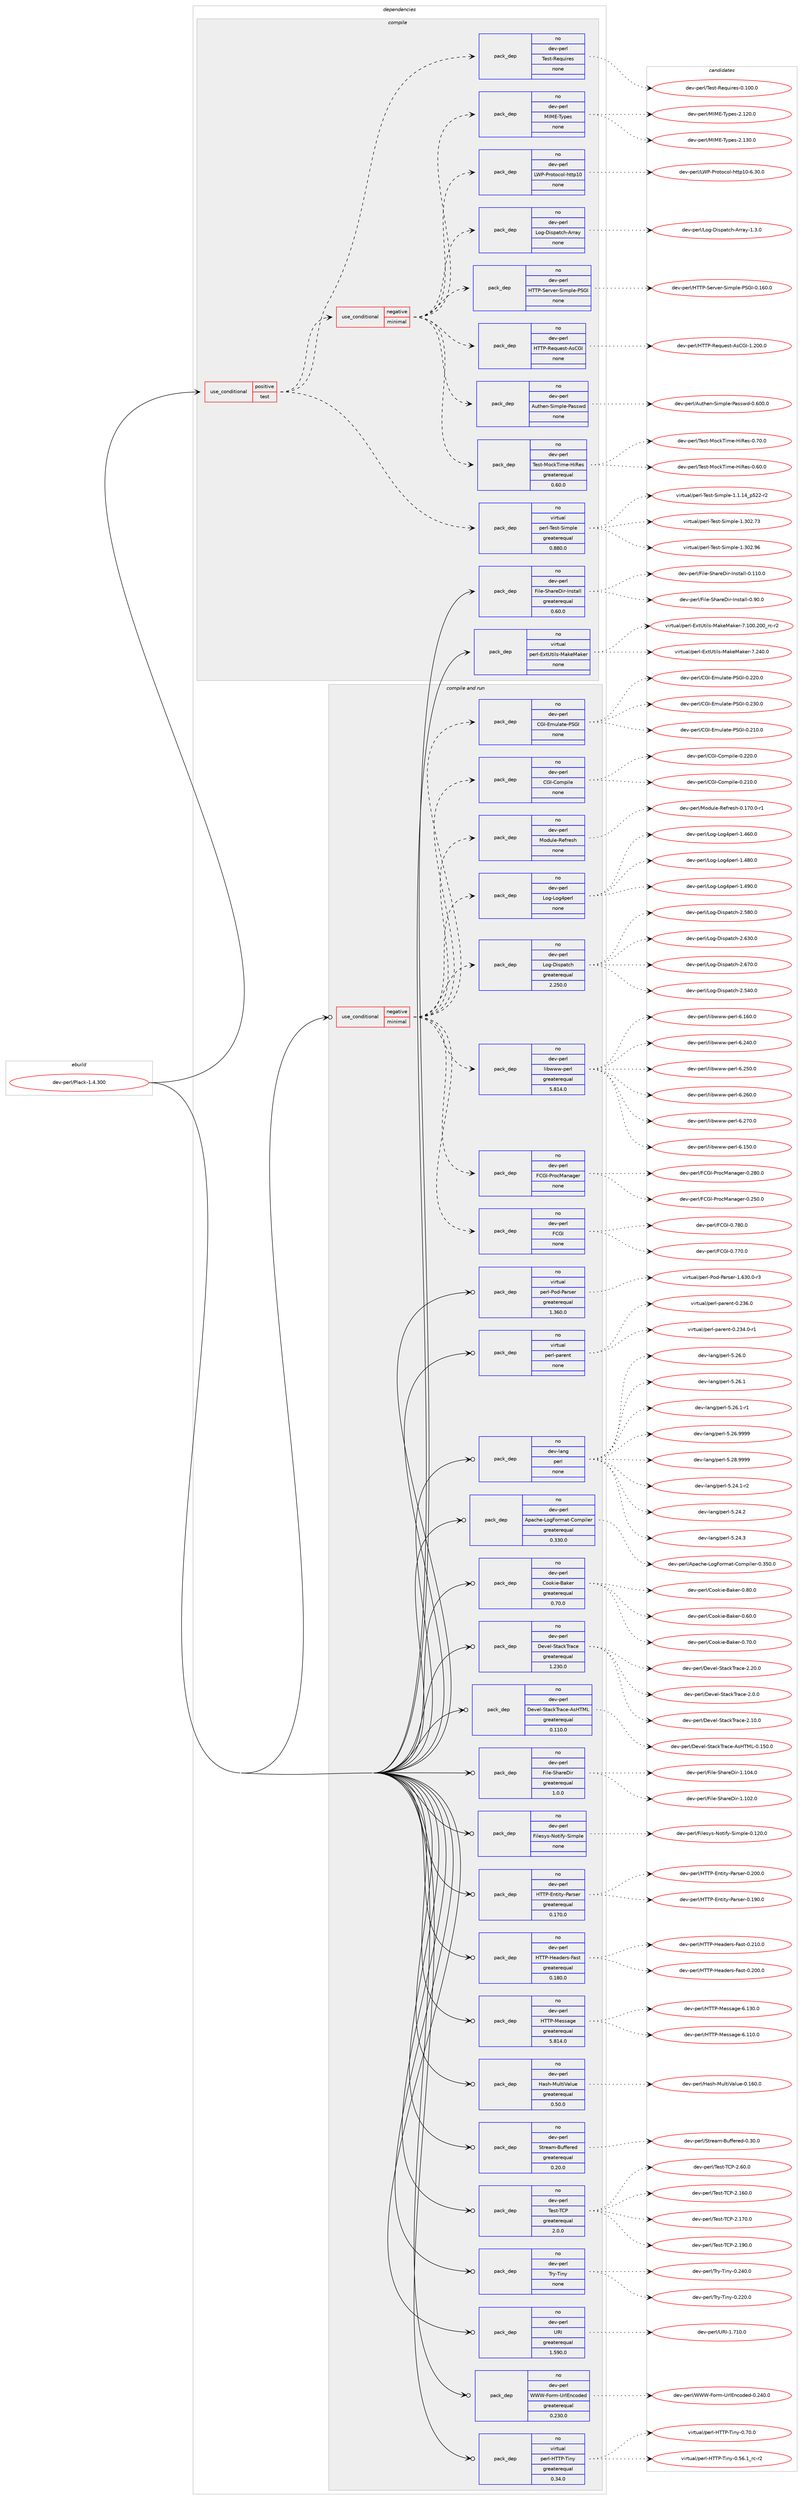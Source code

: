 digraph prolog {

# *************
# Graph options
# *************

newrank=true;
concentrate=true;
compound=true;
graph [rankdir=LR,fontname=Helvetica,fontsize=10,ranksep=1.5];#, ranksep=2.5, nodesep=0.2];
edge  [arrowhead=vee];
node  [fontname=Helvetica,fontsize=10];

# **********
# The ebuild
# **********

subgraph cluster_leftcol {
color=gray;
rank=same;
label=<<i>ebuild</i>>;
id [label="dev-perl/Plack-1.4.300", color=red, width=4, href="../dev-perl/Plack-1.4.300.svg"];
}

# ****************
# The dependencies
# ****************

subgraph cluster_midcol {
color=gray;
label=<<i>dependencies</i>>;
subgraph cluster_compile {
fillcolor="#eeeeee";
style=filled;
label=<<i>compile</i>>;
subgraph cond27906 {
dependency137671 [label=<<TABLE BORDER="0" CELLBORDER="1" CELLSPACING="0" CELLPADDING="4"><TR><TD ROWSPAN="3" CELLPADDING="10">use_conditional</TD></TR><TR><TD>positive</TD></TR><TR><TD>test</TD></TR></TABLE>>, shape=none, color=red];
subgraph cond27907 {
dependency137672 [label=<<TABLE BORDER="0" CELLBORDER="1" CELLSPACING="0" CELLPADDING="4"><TR><TD ROWSPAN="3" CELLPADDING="10">use_conditional</TD></TR><TR><TD>negative</TD></TR><TR><TD>minimal</TD></TR></TABLE>>, shape=none, color=red];
subgraph pack106072 {
dependency137673 [label=<<TABLE BORDER="0" CELLBORDER="1" CELLSPACING="0" CELLPADDING="4" WIDTH="220"><TR><TD ROWSPAN="6" CELLPADDING="30">pack_dep</TD></TR><TR><TD WIDTH="110">no</TD></TR><TR><TD>dev-perl</TD></TR><TR><TD>Authen-Simple-Passwd</TD></TR><TR><TD>none</TD></TR><TR><TD></TD></TR></TABLE>>, shape=none, color=blue];
}
dependency137672:e -> dependency137673:w [weight=20,style="dashed",arrowhead="vee"];
subgraph pack106073 {
dependency137674 [label=<<TABLE BORDER="0" CELLBORDER="1" CELLSPACING="0" CELLPADDING="4" WIDTH="220"><TR><TD ROWSPAN="6" CELLPADDING="30">pack_dep</TD></TR><TR><TD WIDTH="110">no</TD></TR><TR><TD>dev-perl</TD></TR><TR><TD>HTTP-Request-AsCGI</TD></TR><TR><TD>none</TD></TR><TR><TD></TD></TR></TABLE>>, shape=none, color=blue];
}
dependency137672:e -> dependency137674:w [weight=20,style="dashed",arrowhead="vee"];
subgraph pack106074 {
dependency137675 [label=<<TABLE BORDER="0" CELLBORDER="1" CELLSPACING="0" CELLPADDING="4" WIDTH="220"><TR><TD ROWSPAN="6" CELLPADDING="30">pack_dep</TD></TR><TR><TD WIDTH="110">no</TD></TR><TR><TD>dev-perl</TD></TR><TR><TD>HTTP-Server-Simple-PSGI</TD></TR><TR><TD>none</TD></TR><TR><TD></TD></TR></TABLE>>, shape=none, color=blue];
}
dependency137672:e -> dependency137675:w [weight=20,style="dashed",arrowhead="vee"];
subgraph pack106075 {
dependency137676 [label=<<TABLE BORDER="0" CELLBORDER="1" CELLSPACING="0" CELLPADDING="4" WIDTH="220"><TR><TD ROWSPAN="6" CELLPADDING="30">pack_dep</TD></TR><TR><TD WIDTH="110">no</TD></TR><TR><TD>dev-perl</TD></TR><TR><TD>Log-Dispatch-Array</TD></TR><TR><TD>none</TD></TR><TR><TD></TD></TR></TABLE>>, shape=none, color=blue];
}
dependency137672:e -> dependency137676:w [weight=20,style="dashed",arrowhead="vee"];
subgraph pack106076 {
dependency137677 [label=<<TABLE BORDER="0" CELLBORDER="1" CELLSPACING="0" CELLPADDING="4" WIDTH="220"><TR><TD ROWSPAN="6" CELLPADDING="30">pack_dep</TD></TR><TR><TD WIDTH="110">no</TD></TR><TR><TD>dev-perl</TD></TR><TR><TD>LWP-Protocol-http10</TD></TR><TR><TD>none</TD></TR><TR><TD></TD></TR></TABLE>>, shape=none, color=blue];
}
dependency137672:e -> dependency137677:w [weight=20,style="dashed",arrowhead="vee"];
subgraph pack106077 {
dependency137678 [label=<<TABLE BORDER="0" CELLBORDER="1" CELLSPACING="0" CELLPADDING="4" WIDTH="220"><TR><TD ROWSPAN="6" CELLPADDING="30">pack_dep</TD></TR><TR><TD WIDTH="110">no</TD></TR><TR><TD>dev-perl</TD></TR><TR><TD>MIME-Types</TD></TR><TR><TD>none</TD></TR><TR><TD></TD></TR></TABLE>>, shape=none, color=blue];
}
dependency137672:e -> dependency137678:w [weight=20,style="dashed",arrowhead="vee"];
subgraph pack106078 {
dependency137679 [label=<<TABLE BORDER="0" CELLBORDER="1" CELLSPACING="0" CELLPADDING="4" WIDTH="220"><TR><TD ROWSPAN="6" CELLPADDING="30">pack_dep</TD></TR><TR><TD WIDTH="110">no</TD></TR><TR><TD>dev-perl</TD></TR><TR><TD>Test-MockTime-HiRes</TD></TR><TR><TD>greaterequal</TD></TR><TR><TD>0.60.0</TD></TR></TABLE>>, shape=none, color=blue];
}
dependency137672:e -> dependency137679:w [weight=20,style="dashed",arrowhead="vee"];
}
dependency137671:e -> dependency137672:w [weight=20,style="dashed",arrowhead="vee"];
subgraph pack106079 {
dependency137680 [label=<<TABLE BORDER="0" CELLBORDER="1" CELLSPACING="0" CELLPADDING="4" WIDTH="220"><TR><TD ROWSPAN="6" CELLPADDING="30">pack_dep</TD></TR><TR><TD WIDTH="110">no</TD></TR><TR><TD>dev-perl</TD></TR><TR><TD>Test-Requires</TD></TR><TR><TD>none</TD></TR><TR><TD></TD></TR></TABLE>>, shape=none, color=blue];
}
dependency137671:e -> dependency137680:w [weight=20,style="dashed",arrowhead="vee"];
subgraph pack106080 {
dependency137681 [label=<<TABLE BORDER="0" CELLBORDER="1" CELLSPACING="0" CELLPADDING="4" WIDTH="220"><TR><TD ROWSPAN="6" CELLPADDING="30">pack_dep</TD></TR><TR><TD WIDTH="110">no</TD></TR><TR><TD>virtual</TD></TR><TR><TD>perl-Test-Simple</TD></TR><TR><TD>greaterequal</TD></TR><TR><TD>0.880.0</TD></TR></TABLE>>, shape=none, color=blue];
}
dependency137671:e -> dependency137681:w [weight=20,style="dashed",arrowhead="vee"];
}
id:e -> dependency137671:w [weight=20,style="solid",arrowhead="vee"];
subgraph pack106081 {
dependency137682 [label=<<TABLE BORDER="0" CELLBORDER="1" CELLSPACING="0" CELLPADDING="4" WIDTH="220"><TR><TD ROWSPAN="6" CELLPADDING="30">pack_dep</TD></TR><TR><TD WIDTH="110">no</TD></TR><TR><TD>dev-perl</TD></TR><TR><TD>File-ShareDir-Install</TD></TR><TR><TD>greaterequal</TD></TR><TR><TD>0.60.0</TD></TR></TABLE>>, shape=none, color=blue];
}
id:e -> dependency137682:w [weight=20,style="solid",arrowhead="vee"];
subgraph pack106082 {
dependency137683 [label=<<TABLE BORDER="0" CELLBORDER="1" CELLSPACING="0" CELLPADDING="4" WIDTH="220"><TR><TD ROWSPAN="6" CELLPADDING="30">pack_dep</TD></TR><TR><TD WIDTH="110">no</TD></TR><TR><TD>virtual</TD></TR><TR><TD>perl-ExtUtils-MakeMaker</TD></TR><TR><TD>none</TD></TR><TR><TD></TD></TR></TABLE>>, shape=none, color=blue];
}
id:e -> dependency137683:w [weight=20,style="solid",arrowhead="vee"];
}
subgraph cluster_compileandrun {
fillcolor="#eeeeee";
style=filled;
label=<<i>compile and run</i>>;
subgraph cond27908 {
dependency137684 [label=<<TABLE BORDER="0" CELLBORDER="1" CELLSPACING="0" CELLPADDING="4"><TR><TD ROWSPAN="3" CELLPADDING="10">use_conditional</TD></TR><TR><TD>negative</TD></TR><TR><TD>minimal</TD></TR></TABLE>>, shape=none, color=red];
subgraph pack106083 {
dependency137685 [label=<<TABLE BORDER="0" CELLBORDER="1" CELLSPACING="0" CELLPADDING="4" WIDTH="220"><TR><TD ROWSPAN="6" CELLPADDING="30">pack_dep</TD></TR><TR><TD WIDTH="110">no</TD></TR><TR><TD>dev-perl</TD></TR><TR><TD>CGI-Compile</TD></TR><TR><TD>none</TD></TR><TR><TD></TD></TR></TABLE>>, shape=none, color=blue];
}
dependency137684:e -> dependency137685:w [weight=20,style="dashed",arrowhead="vee"];
subgraph pack106084 {
dependency137686 [label=<<TABLE BORDER="0" CELLBORDER="1" CELLSPACING="0" CELLPADDING="4" WIDTH="220"><TR><TD ROWSPAN="6" CELLPADDING="30">pack_dep</TD></TR><TR><TD WIDTH="110">no</TD></TR><TR><TD>dev-perl</TD></TR><TR><TD>CGI-Emulate-PSGI</TD></TR><TR><TD>none</TD></TR><TR><TD></TD></TR></TABLE>>, shape=none, color=blue];
}
dependency137684:e -> dependency137686:w [weight=20,style="dashed",arrowhead="vee"];
subgraph pack106085 {
dependency137687 [label=<<TABLE BORDER="0" CELLBORDER="1" CELLSPACING="0" CELLPADDING="4" WIDTH="220"><TR><TD ROWSPAN="6" CELLPADDING="30">pack_dep</TD></TR><TR><TD WIDTH="110">no</TD></TR><TR><TD>dev-perl</TD></TR><TR><TD>FCGI</TD></TR><TR><TD>none</TD></TR><TR><TD></TD></TR></TABLE>>, shape=none, color=blue];
}
dependency137684:e -> dependency137687:w [weight=20,style="dashed",arrowhead="vee"];
subgraph pack106086 {
dependency137688 [label=<<TABLE BORDER="0" CELLBORDER="1" CELLSPACING="0" CELLPADDING="4" WIDTH="220"><TR><TD ROWSPAN="6" CELLPADDING="30">pack_dep</TD></TR><TR><TD WIDTH="110">no</TD></TR><TR><TD>dev-perl</TD></TR><TR><TD>FCGI-ProcManager</TD></TR><TR><TD>none</TD></TR><TR><TD></TD></TR></TABLE>>, shape=none, color=blue];
}
dependency137684:e -> dependency137688:w [weight=20,style="dashed",arrowhead="vee"];
subgraph pack106087 {
dependency137689 [label=<<TABLE BORDER="0" CELLBORDER="1" CELLSPACING="0" CELLPADDING="4" WIDTH="220"><TR><TD ROWSPAN="6" CELLPADDING="30">pack_dep</TD></TR><TR><TD WIDTH="110">no</TD></TR><TR><TD>dev-perl</TD></TR><TR><TD>libwww-perl</TD></TR><TR><TD>greaterequal</TD></TR><TR><TD>5.814.0</TD></TR></TABLE>>, shape=none, color=blue];
}
dependency137684:e -> dependency137689:w [weight=20,style="dashed",arrowhead="vee"];
subgraph pack106088 {
dependency137690 [label=<<TABLE BORDER="0" CELLBORDER="1" CELLSPACING="0" CELLPADDING="4" WIDTH="220"><TR><TD ROWSPAN="6" CELLPADDING="30">pack_dep</TD></TR><TR><TD WIDTH="110">no</TD></TR><TR><TD>dev-perl</TD></TR><TR><TD>Log-Dispatch</TD></TR><TR><TD>greaterequal</TD></TR><TR><TD>2.250.0</TD></TR></TABLE>>, shape=none, color=blue];
}
dependency137684:e -> dependency137690:w [weight=20,style="dashed",arrowhead="vee"];
subgraph pack106089 {
dependency137691 [label=<<TABLE BORDER="0" CELLBORDER="1" CELLSPACING="0" CELLPADDING="4" WIDTH="220"><TR><TD ROWSPAN="6" CELLPADDING="30">pack_dep</TD></TR><TR><TD WIDTH="110">no</TD></TR><TR><TD>dev-perl</TD></TR><TR><TD>Log-Log4perl</TD></TR><TR><TD>none</TD></TR><TR><TD></TD></TR></TABLE>>, shape=none, color=blue];
}
dependency137684:e -> dependency137691:w [weight=20,style="dashed",arrowhead="vee"];
subgraph pack106090 {
dependency137692 [label=<<TABLE BORDER="0" CELLBORDER="1" CELLSPACING="0" CELLPADDING="4" WIDTH="220"><TR><TD ROWSPAN="6" CELLPADDING="30">pack_dep</TD></TR><TR><TD WIDTH="110">no</TD></TR><TR><TD>dev-perl</TD></TR><TR><TD>Module-Refresh</TD></TR><TR><TD>none</TD></TR><TR><TD></TD></TR></TABLE>>, shape=none, color=blue];
}
dependency137684:e -> dependency137692:w [weight=20,style="dashed",arrowhead="vee"];
}
id:e -> dependency137684:w [weight=20,style="solid",arrowhead="odotvee"];
subgraph pack106091 {
dependency137693 [label=<<TABLE BORDER="0" CELLBORDER="1" CELLSPACING="0" CELLPADDING="4" WIDTH="220"><TR><TD ROWSPAN="6" CELLPADDING="30">pack_dep</TD></TR><TR><TD WIDTH="110">no</TD></TR><TR><TD>dev-lang</TD></TR><TR><TD>perl</TD></TR><TR><TD>none</TD></TR><TR><TD></TD></TR></TABLE>>, shape=none, color=blue];
}
id:e -> dependency137693:w [weight=20,style="solid",arrowhead="odotvee"];
subgraph pack106092 {
dependency137694 [label=<<TABLE BORDER="0" CELLBORDER="1" CELLSPACING="0" CELLPADDING="4" WIDTH="220"><TR><TD ROWSPAN="6" CELLPADDING="30">pack_dep</TD></TR><TR><TD WIDTH="110">no</TD></TR><TR><TD>dev-perl</TD></TR><TR><TD>Apache-LogFormat-Compiler</TD></TR><TR><TD>greaterequal</TD></TR><TR><TD>0.330.0</TD></TR></TABLE>>, shape=none, color=blue];
}
id:e -> dependency137694:w [weight=20,style="solid",arrowhead="odotvee"];
subgraph pack106093 {
dependency137695 [label=<<TABLE BORDER="0" CELLBORDER="1" CELLSPACING="0" CELLPADDING="4" WIDTH="220"><TR><TD ROWSPAN="6" CELLPADDING="30">pack_dep</TD></TR><TR><TD WIDTH="110">no</TD></TR><TR><TD>dev-perl</TD></TR><TR><TD>Cookie-Baker</TD></TR><TR><TD>greaterequal</TD></TR><TR><TD>0.70.0</TD></TR></TABLE>>, shape=none, color=blue];
}
id:e -> dependency137695:w [weight=20,style="solid",arrowhead="odotvee"];
subgraph pack106094 {
dependency137696 [label=<<TABLE BORDER="0" CELLBORDER="1" CELLSPACING="0" CELLPADDING="4" WIDTH="220"><TR><TD ROWSPAN="6" CELLPADDING="30">pack_dep</TD></TR><TR><TD WIDTH="110">no</TD></TR><TR><TD>dev-perl</TD></TR><TR><TD>Devel-StackTrace</TD></TR><TR><TD>greaterequal</TD></TR><TR><TD>1.230.0</TD></TR></TABLE>>, shape=none, color=blue];
}
id:e -> dependency137696:w [weight=20,style="solid",arrowhead="odotvee"];
subgraph pack106095 {
dependency137697 [label=<<TABLE BORDER="0" CELLBORDER="1" CELLSPACING="0" CELLPADDING="4" WIDTH="220"><TR><TD ROWSPAN="6" CELLPADDING="30">pack_dep</TD></TR><TR><TD WIDTH="110">no</TD></TR><TR><TD>dev-perl</TD></TR><TR><TD>Devel-StackTrace-AsHTML</TD></TR><TR><TD>greaterequal</TD></TR><TR><TD>0.110.0</TD></TR></TABLE>>, shape=none, color=blue];
}
id:e -> dependency137697:w [weight=20,style="solid",arrowhead="odotvee"];
subgraph pack106096 {
dependency137698 [label=<<TABLE BORDER="0" CELLBORDER="1" CELLSPACING="0" CELLPADDING="4" WIDTH="220"><TR><TD ROWSPAN="6" CELLPADDING="30">pack_dep</TD></TR><TR><TD WIDTH="110">no</TD></TR><TR><TD>dev-perl</TD></TR><TR><TD>File-ShareDir</TD></TR><TR><TD>greaterequal</TD></TR><TR><TD>1.0.0</TD></TR></TABLE>>, shape=none, color=blue];
}
id:e -> dependency137698:w [weight=20,style="solid",arrowhead="odotvee"];
subgraph pack106097 {
dependency137699 [label=<<TABLE BORDER="0" CELLBORDER="1" CELLSPACING="0" CELLPADDING="4" WIDTH="220"><TR><TD ROWSPAN="6" CELLPADDING="30">pack_dep</TD></TR><TR><TD WIDTH="110">no</TD></TR><TR><TD>dev-perl</TD></TR><TR><TD>Filesys-Notify-Simple</TD></TR><TR><TD>none</TD></TR><TR><TD></TD></TR></TABLE>>, shape=none, color=blue];
}
id:e -> dependency137699:w [weight=20,style="solid",arrowhead="odotvee"];
subgraph pack106098 {
dependency137700 [label=<<TABLE BORDER="0" CELLBORDER="1" CELLSPACING="0" CELLPADDING="4" WIDTH="220"><TR><TD ROWSPAN="6" CELLPADDING="30">pack_dep</TD></TR><TR><TD WIDTH="110">no</TD></TR><TR><TD>dev-perl</TD></TR><TR><TD>HTTP-Entity-Parser</TD></TR><TR><TD>greaterequal</TD></TR><TR><TD>0.170.0</TD></TR></TABLE>>, shape=none, color=blue];
}
id:e -> dependency137700:w [weight=20,style="solid",arrowhead="odotvee"];
subgraph pack106099 {
dependency137701 [label=<<TABLE BORDER="0" CELLBORDER="1" CELLSPACING="0" CELLPADDING="4" WIDTH="220"><TR><TD ROWSPAN="6" CELLPADDING="30">pack_dep</TD></TR><TR><TD WIDTH="110">no</TD></TR><TR><TD>dev-perl</TD></TR><TR><TD>HTTP-Headers-Fast</TD></TR><TR><TD>greaterequal</TD></TR><TR><TD>0.180.0</TD></TR></TABLE>>, shape=none, color=blue];
}
id:e -> dependency137701:w [weight=20,style="solid",arrowhead="odotvee"];
subgraph pack106100 {
dependency137702 [label=<<TABLE BORDER="0" CELLBORDER="1" CELLSPACING="0" CELLPADDING="4" WIDTH="220"><TR><TD ROWSPAN="6" CELLPADDING="30">pack_dep</TD></TR><TR><TD WIDTH="110">no</TD></TR><TR><TD>dev-perl</TD></TR><TR><TD>HTTP-Message</TD></TR><TR><TD>greaterequal</TD></TR><TR><TD>5.814.0</TD></TR></TABLE>>, shape=none, color=blue];
}
id:e -> dependency137702:w [weight=20,style="solid",arrowhead="odotvee"];
subgraph pack106101 {
dependency137703 [label=<<TABLE BORDER="0" CELLBORDER="1" CELLSPACING="0" CELLPADDING="4" WIDTH="220"><TR><TD ROWSPAN="6" CELLPADDING="30">pack_dep</TD></TR><TR><TD WIDTH="110">no</TD></TR><TR><TD>dev-perl</TD></TR><TR><TD>Hash-MultiValue</TD></TR><TR><TD>greaterequal</TD></TR><TR><TD>0.50.0</TD></TR></TABLE>>, shape=none, color=blue];
}
id:e -> dependency137703:w [weight=20,style="solid",arrowhead="odotvee"];
subgraph pack106102 {
dependency137704 [label=<<TABLE BORDER="0" CELLBORDER="1" CELLSPACING="0" CELLPADDING="4" WIDTH="220"><TR><TD ROWSPAN="6" CELLPADDING="30">pack_dep</TD></TR><TR><TD WIDTH="110">no</TD></TR><TR><TD>dev-perl</TD></TR><TR><TD>Stream-Buffered</TD></TR><TR><TD>greaterequal</TD></TR><TR><TD>0.20.0</TD></TR></TABLE>>, shape=none, color=blue];
}
id:e -> dependency137704:w [weight=20,style="solid",arrowhead="odotvee"];
subgraph pack106103 {
dependency137705 [label=<<TABLE BORDER="0" CELLBORDER="1" CELLSPACING="0" CELLPADDING="4" WIDTH="220"><TR><TD ROWSPAN="6" CELLPADDING="30">pack_dep</TD></TR><TR><TD WIDTH="110">no</TD></TR><TR><TD>dev-perl</TD></TR><TR><TD>Test-TCP</TD></TR><TR><TD>greaterequal</TD></TR><TR><TD>2.0.0</TD></TR></TABLE>>, shape=none, color=blue];
}
id:e -> dependency137705:w [weight=20,style="solid",arrowhead="odotvee"];
subgraph pack106104 {
dependency137706 [label=<<TABLE BORDER="0" CELLBORDER="1" CELLSPACING="0" CELLPADDING="4" WIDTH="220"><TR><TD ROWSPAN="6" CELLPADDING="30">pack_dep</TD></TR><TR><TD WIDTH="110">no</TD></TR><TR><TD>dev-perl</TD></TR><TR><TD>Try-Tiny</TD></TR><TR><TD>none</TD></TR><TR><TD></TD></TR></TABLE>>, shape=none, color=blue];
}
id:e -> dependency137706:w [weight=20,style="solid",arrowhead="odotvee"];
subgraph pack106105 {
dependency137707 [label=<<TABLE BORDER="0" CELLBORDER="1" CELLSPACING="0" CELLPADDING="4" WIDTH="220"><TR><TD ROWSPAN="6" CELLPADDING="30">pack_dep</TD></TR><TR><TD WIDTH="110">no</TD></TR><TR><TD>dev-perl</TD></TR><TR><TD>URI</TD></TR><TR><TD>greaterequal</TD></TR><TR><TD>1.590.0</TD></TR></TABLE>>, shape=none, color=blue];
}
id:e -> dependency137707:w [weight=20,style="solid",arrowhead="odotvee"];
subgraph pack106106 {
dependency137708 [label=<<TABLE BORDER="0" CELLBORDER="1" CELLSPACING="0" CELLPADDING="4" WIDTH="220"><TR><TD ROWSPAN="6" CELLPADDING="30">pack_dep</TD></TR><TR><TD WIDTH="110">no</TD></TR><TR><TD>dev-perl</TD></TR><TR><TD>WWW-Form-UrlEncoded</TD></TR><TR><TD>greaterequal</TD></TR><TR><TD>0.230.0</TD></TR></TABLE>>, shape=none, color=blue];
}
id:e -> dependency137708:w [weight=20,style="solid",arrowhead="odotvee"];
subgraph pack106107 {
dependency137709 [label=<<TABLE BORDER="0" CELLBORDER="1" CELLSPACING="0" CELLPADDING="4" WIDTH="220"><TR><TD ROWSPAN="6" CELLPADDING="30">pack_dep</TD></TR><TR><TD WIDTH="110">no</TD></TR><TR><TD>virtual</TD></TR><TR><TD>perl-HTTP-Tiny</TD></TR><TR><TD>greaterequal</TD></TR><TR><TD>0.34.0</TD></TR></TABLE>>, shape=none, color=blue];
}
id:e -> dependency137709:w [weight=20,style="solid",arrowhead="odotvee"];
subgraph pack106108 {
dependency137710 [label=<<TABLE BORDER="0" CELLBORDER="1" CELLSPACING="0" CELLPADDING="4" WIDTH="220"><TR><TD ROWSPAN="6" CELLPADDING="30">pack_dep</TD></TR><TR><TD WIDTH="110">no</TD></TR><TR><TD>virtual</TD></TR><TR><TD>perl-Pod-Parser</TD></TR><TR><TD>greaterequal</TD></TR><TR><TD>1.360.0</TD></TR></TABLE>>, shape=none, color=blue];
}
id:e -> dependency137710:w [weight=20,style="solid",arrowhead="odotvee"];
subgraph pack106109 {
dependency137711 [label=<<TABLE BORDER="0" CELLBORDER="1" CELLSPACING="0" CELLPADDING="4" WIDTH="220"><TR><TD ROWSPAN="6" CELLPADDING="30">pack_dep</TD></TR><TR><TD WIDTH="110">no</TD></TR><TR><TD>virtual</TD></TR><TR><TD>perl-parent</TD></TR><TR><TD>none</TD></TR><TR><TD></TD></TR></TABLE>>, shape=none, color=blue];
}
id:e -> dependency137711:w [weight=20,style="solid",arrowhead="odotvee"];
}
subgraph cluster_run {
fillcolor="#eeeeee";
style=filled;
label=<<i>run</i>>;
}
}

# **************
# The candidates
# **************

subgraph cluster_choices {
rank=same;
color=gray;
label=<<i>candidates</i>>;

subgraph choice106072 {
color=black;
nodesep=1;
choice10010111845112101114108476511711610410111045831051091121081014580971151151191004548465448484648 [label="dev-perl/Authen-Simple-Passwd-0.600.0", color=red, width=4,href="../dev-perl/Authen-Simple-Passwd-0.600.0.svg"];
dependency137673:e -> choice10010111845112101114108476511711610410111045831051091121081014580971151151191004548465448484648:w [style=dotted,weight="100"];
}
subgraph choice106073 {
color=black;
nodesep=1;
choice100101118451121011141084772848480458210111311710111511645651156771734549465048484648 [label="dev-perl/HTTP-Request-AsCGI-1.200.0", color=red, width=4,href="../dev-perl/HTTP-Request-AsCGI-1.200.0.svg"];
dependency137674:e -> choice100101118451121011141084772848480458210111311710111511645651156771734549465048484648:w [style=dotted,weight="100"];
}
subgraph choice106074 {
color=black;
nodesep=1;
choice1001011184511210111410847728484804583101114118101114458310510911210810145808371734548464954484648 [label="dev-perl/HTTP-Server-Simple-PSGI-0.160.0", color=red, width=4,href="../dev-perl/HTTP-Server-Simple-PSGI-0.160.0.svg"];
dependency137675:e -> choice1001011184511210111410847728484804583101114118101114458310510911210810145808371734548464954484648:w [style=dotted,weight="100"];
}
subgraph choice106075 {
color=black;
nodesep=1;
choice10010111845112101114108477611110345681051151129711699104456511411497121454946514648 [label="dev-perl/Log-Dispatch-Array-1.3.0", color=red, width=4,href="../dev-perl/Log-Dispatch-Array-1.3.0.svg"];
dependency137676:e -> choice10010111845112101114108477611110345681051151129711699104456511411497121454946514648:w [style=dotted,weight="100"];
}
subgraph choice106076 {
color=black;
nodesep=1;
choice100101118451121011141084776878045801141111161119911110845104116116112494845544651484648 [label="dev-perl/LWP-Protocol-http10-6.30.0", color=red, width=4,href="../dev-perl/LWP-Protocol-http10-6.30.0.svg"];
dependency137677:e -> choice100101118451121011141084776878045801141111161119911110845104116116112494845544651484648:w [style=dotted,weight="100"];
}
subgraph choice106077 {
color=black;
nodesep=1;
choice10010111845112101114108477773776945841211121011154550464950484648 [label="dev-perl/MIME-Types-2.120.0", color=red, width=4,href="../dev-perl/MIME-Types-2.120.0.svg"];
choice10010111845112101114108477773776945841211121011154550464951484648 [label="dev-perl/MIME-Types-2.130.0", color=red, width=4,href="../dev-perl/MIME-Types-2.130.0.svg"];
dependency137678:e -> choice10010111845112101114108477773776945841211121011154550464950484648:w [style=dotted,weight="100"];
dependency137678:e -> choice10010111845112101114108477773776945841211121011154550464951484648:w [style=dotted,weight="100"];
}
subgraph choice106078 {
color=black;
nodesep=1;
choice1001011184511210111410847841011151164577111991078410510910145721058210111545484654484648 [label="dev-perl/Test-MockTime-HiRes-0.60.0", color=red, width=4,href="../dev-perl/Test-MockTime-HiRes-0.60.0.svg"];
choice1001011184511210111410847841011151164577111991078410510910145721058210111545484655484648 [label="dev-perl/Test-MockTime-HiRes-0.70.0", color=red, width=4,href="../dev-perl/Test-MockTime-HiRes-0.70.0.svg"];
dependency137679:e -> choice1001011184511210111410847841011151164577111991078410510910145721058210111545484654484648:w [style=dotted,weight="100"];
dependency137679:e -> choice1001011184511210111410847841011151164577111991078410510910145721058210111545484655484648:w [style=dotted,weight="100"];
}
subgraph choice106079 {
color=black;
nodesep=1;
choice10010111845112101114108478410111511645821011131171051141011154548464948484648 [label="dev-perl/Test-Requires-0.100.0", color=red, width=4,href="../dev-perl/Test-Requires-0.100.0.svg"];
dependency137680:e -> choice10010111845112101114108478410111511645821011131171051141011154548464948484648:w [style=dotted,weight="100"];
}
subgraph choice106080 {
color=black;
nodesep=1;
choice11810511411611797108471121011141084584101115116458310510911210810145494649464952951125350504511450 [label="virtual/perl-Test-Simple-1.1.14_p522-r2", color=red, width=4,href="../virtual/perl-Test-Simple-1.1.14_p522-r2.svg"];
choice118105114116117971084711210111410845841011151164583105109112108101454946514850465551 [label="virtual/perl-Test-Simple-1.302.73", color=red, width=4,href="../virtual/perl-Test-Simple-1.302.73.svg"];
choice118105114116117971084711210111410845841011151164583105109112108101454946514850465754 [label="virtual/perl-Test-Simple-1.302.96", color=red, width=4,href="../virtual/perl-Test-Simple-1.302.96.svg"];
dependency137681:e -> choice11810511411611797108471121011141084584101115116458310510911210810145494649464952951125350504511450:w [style=dotted,weight="100"];
dependency137681:e -> choice118105114116117971084711210111410845841011151164583105109112108101454946514850465551:w [style=dotted,weight="100"];
dependency137681:e -> choice118105114116117971084711210111410845841011151164583105109112108101454946514850465754:w [style=dotted,weight="100"];
}
subgraph choice106081 {
color=black;
nodesep=1;
choice100101118451121011141084770105108101458310497114101681051144573110115116971081084548464949484648 [label="dev-perl/File-ShareDir-Install-0.110.0", color=red, width=4,href="../dev-perl/File-ShareDir-Install-0.110.0.svg"];
choice1001011184511210111410847701051081014583104971141016810511445731101151169710810845484657484648 [label="dev-perl/File-ShareDir-Install-0.90.0", color=red, width=4,href="../dev-perl/File-ShareDir-Install-0.90.0.svg"];
dependency137682:e -> choice100101118451121011141084770105108101458310497114101681051144573110115116971081084548464949484648:w [style=dotted,weight="100"];
dependency137682:e -> choice1001011184511210111410847701051081014583104971141016810511445731101151169710810845484657484648:w [style=dotted,weight="100"];
}
subgraph choice106082 {
color=black;
nodesep=1;
choice118105114116117971084711210111410845691201168511610510811545779710710177971071011144555464948484650484895114994511450 [label="virtual/perl-ExtUtils-MakeMaker-7.100.200_rc-r2", color=red, width=4,href="../virtual/perl-ExtUtils-MakeMaker-7.100.200_rc-r2.svg"];
choice118105114116117971084711210111410845691201168511610510811545779710710177971071011144555465052484648 [label="virtual/perl-ExtUtils-MakeMaker-7.240.0", color=red, width=4,href="../virtual/perl-ExtUtils-MakeMaker-7.240.0.svg"];
dependency137683:e -> choice118105114116117971084711210111410845691201168511610510811545779710710177971071011144555464948484650484895114994511450:w [style=dotted,weight="100"];
dependency137683:e -> choice118105114116117971084711210111410845691201168511610510811545779710710177971071011144555465052484648:w [style=dotted,weight="100"];
}
subgraph choice106083 {
color=black;
nodesep=1;
choice100101118451121011141084767717345671111091121051081014548465049484648 [label="dev-perl/CGI-Compile-0.210.0", color=red, width=4,href="../dev-perl/CGI-Compile-0.210.0.svg"];
choice100101118451121011141084767717345671111091121051081014548465050484648 [label="dev-perl/CGI-Compile-0.220.0", color=red, width=4,href="../dev-perl/CGI-Compile-0.220.0.svg"];
dependency137685:e -> choice100101118451121011141084767717345671111091121051081014548465049484648:w [style=dotted,weight="100"];
dependency137685:e -> choice100101118451121011141084767717345671111091121051081014548465050484648:w [style=dotted,weight="100"];
}
subgraph choice106084 {
color=black;
nodesep=1;
choice100101118451121011141084767717345691091171089711610145808371734548465049484648 [label="dev-perl/CGI-Emulate-PSGI-0.210.0", color=red, width=4,href="../dev-perl/CGI-Emulate-PSGI-0.210.0.svg"];
choice100101118451121011141084767717345691091171089711610145808371734548465050484648 [label="dev-perl/CGI-Emulate-PSGI-0.220.0", color=red, width=4,href="../dev-perl/CGI-Emulate-PSGI-0.220.0.svg"];
choice100101118451121011141084767717345691091171089711610145808371734548465051484648 [label="dev-perl/CGI-Emulate-PSGI-0.230.0", color=red, width=4,href="../dev-perl/CGI-Emulate-PSGI-0.230.0.svg"];
dependency137686:e -> choice100101118451121011141084767717345691091171089711610145808371734548465049484648:w [style=dotted,weight="100"];
dependency137686:e -> choice100101118451121011141084767717345691091171089711610145808371734548465050484648:w [style=dotted,weight="100"];
dependency137686:e -> choice100101118451121011141084767717345691091171089711610145808371734548465051484648:w [style=dotted,weight="100"];
}
subgraph choice106085 {
color=black;
nodesep=1;
choice1001011184511210111410847706771734548465555484648 [label="dev-perl/FCGI-0.770.0", color=red, width=4,href="../dev-perl/FCGI-0.770.0.svg"];
choice1001011184511210111410847706771734548465556484648 [label="dev-perl/FCGI-0.780.0", color=red, width=4,href="../dev-perl/FCGI-0.780.0.svg"];
dependency137687:e -> choice1001011184511210111410847706771734548465555484648:w [style=dotted,weight="100"];
dependency137687:e -> choice1001011184511210111410847706771734548465556484648:w [style=dotted,weight="100"];
}
subgraph choice106086 {
color=black;
nodesep=1;
choice1001011184511210111410847706771734580114111997797110971031011144548465053484648 [label="dev-perl/FCGI-ProcManager-0.250.0", color=red, width=4,href="../dev-perl/FCGI-ProcManager-0.250.0.svg"];
choice1001011184511210111410847706771734580114111997797110971031011144548465056484648 [label="dev-perl/FCGI-ProcManager-0.280.0", color=red, width=4,href="../dev-perl/FCGI-ProcManager-0.280.0.svg"];
dependency137688:e -> choice1001011184511210111410847706771734580114111997797110971031011144548465053484648:w [style=dotted,weight="100"];
dependency137688:e -> choice1001011184511210111410847706771734580114111997797110971031011144548465056484648:w [style=dotted,weight="100"];
}
subgraph choice106087 {
color=black;
nodesep=1;
choice100101118451121011141084710810598119119119451121011141084554464953484648 [label="dev-perl/libwww-perl-6.150.0", color=red, width=4,href="../dev-perl/libwww-perl-6.150.0.svg"];
choice100101118451121011141084710810598119119119451121011141084554464954484648 [label="dev-perl/libwww-perl-6.160.0", color=red, width=4,href="../dev-perl/libwww-perl-6.160.0.svg"];
choice100101118451121011141084710810598119119119451121011141084554465052484648 [label="dev-perl/libwww-perl-6.240.0", color=red, width=4,href="../dev-perl/libwww-perl-6.240.0.svg"];
choice100101118451121011141084710810598119119119451121011141084554465053484648 [label="dev-perl/libwww-perl-6.250.0", color=red, width=4,href="../dev-perl/libwww-perl-6.250.0.svg"];
choice100101118451121011141084710810598119119119451121011141084554465054484648 [label="dev-perl/libwww-perl-6.260.0", color=red, width=4,href="../dev-perl/libwww-perl-6.260.0.svg"];
choice100101118451121011141084710810598119119119451121011141084554465055484648 [label="dev-perl/libwww-perl-6.270.0", color=red, width=4,href="../dev-perl/libwww-perl-6.270.0.svg"];
dependency137689:e -> choice100101118451121011141084710810598119119119451121011141084554464953484648:w [style=dotted,weight="100"];
dependency137689:e -> choice100101118451121011141084710810598119119119451121011141084554464954484648:w [style=dotted,weight="100"];
dependency137689:e -> choice100101118451121011141084710810598119119119451121011141084554465052484648:w [style=dotted,weight="100"];
dependency137689:e -> choice100101118451121011141084710810598119119119451121011141084554465053484648:w [style=dotted,weight="100"];
dependency137689:e -> choice100101118451121011141084710810598119119119451121011141084554465054484648:w [style=dotted,weight="100"];
dependency137689:e -> choice100101118451121011141084710810598119119119451121011141084554465055484648:w [style=dotted,weight="100"];
}
subgraph choice106088 {
color=black;
nodesep=1;
choice100101118451121011141084776111103456810511511297116991044550465352484648 [label="dev-perl/Log-Dispatch-2.540.0", color=red, width=4,href="../dev-perl/Log-Dispatch-2.540.0.svg"];
choice100101118451121011141084776111103456810511511297116991044550465356484648 [label="dev-perl/Log-Dispatch-2.580.0", color=red, width=4,href="../dev-perl/Log-Dispatch-2.580.0.svg"];
choice100101118451121011141084776111103456810511511297116991044550465451484648 [label="dev-perl/Log-Dispatch-2.630.0", color=red, width=4,href="../dev-perl/Log-Dispatch-2.630.0.svg"];
choice100101118451121011141084776111103456810511511297116991044550465455484648 [label="dev-perl/Log-Dispatch-2.670.0", color=red, width=4,href="../dev-perl/Log-Dispatch-2.670.0.svg"];
dependency137690:e -> choice100101118451121011141084776111103456810511511297116991044550465352484648:w [style=dotted,weight="100"];
dependency137690:e -> choice100101118451121011141084776111103456810511511297116991044550465356484648:w [style=dotted,weight="100"];
dependency137690:e -> choice100101118451121011141084776111103456810511511297116991044550465451484648:w [style=dotted,weight="100"];
dependency137690:e -> choice100101118451121011141084776111103456810511511297116991044550465455484648:w [style=dotted,weight="100"];
}
subgraph choice106089 {
color=black;
nodesep=1;
choice1001011184511210111410847761111034576111103521121011141084549465254484648 [label="dev-perl/Log-Log4perl-1.460.0", color=red, width=4,href="../dev-perl/Log-Log4perl-1.460.0.svg"];
choice1001011184511210111410847761111034576111103521121011141084549465256484648 [label="dev-perl/Log-Log4perl-1.480.0", color=red, width=4,href="../dev-perl/Log-Log4perl-1.480.0.svg"];
choice1001011184511210111410847761111034576111103521121011141084549465257484648 [label="dev-perl/Log-Log4perl-1.490.0", color=red, width=4,href="../dev-perl/Log-Log4perl-1.490.0.svg"];
dependency137691:e -> choice1001011184511210111410847761111034576111103521121011141084549465254484648:w [style=dotted,weight="100"];
dependency137691:e -> choice1001011184511210111410847761111034576111103521121011141084549465256484648:w [style=dotted,weight="100"];
dependency137691:e -> choice1001011184511210111410847761111034576111103521121011141084549465257484648:w [style=dotted,weight="100"];
}
subgraph choice106090 {
color=black;
nodesep=1;
choice100101118451121011141084777111100117108101458210110211410111510445484649554846484511449 [label="dev-perl/Module-Refresh-0.170.0-r1", color=red, width=4,href="../dev-perl/Module-Refresh-0.170.0-r1.svg"];
dependency137692:e -> choice100101118451121011141084777111100117108101458210110211410111510445484649554846484511449:w [style=dotted,weight="100"];
}
subgraph choice106091 {
color=black;
nodesep=1;
choice100101118451089711010347112101114108455346505246494511450 [label="dev-lang/perl-5.24.1-r2", color=red, width=4,href="../dev-lang/perl-5.24.1-r2.svg"];
choice10010111845108971101034711210111410845534650524650 [label="dev-lang/perl-5.24.2", color=red, width=4,href="../dev-lang/perl-5.24.2.svg"];
choice10010111845108971101034711210111410845534650524651 [label="dev-lang/perl-5.24.3", color=red, width=4,href="../dev-lang/perl-5.24.3.svg"];
choice10010111845108971101034711210111410845534650544648 [label="dev-lang/perl-5.26.0", color=red, width=4,href="../dev-lang/perl-5.26.0.svg"];
choice10010111845108971101034711210111410845534650544649 [label="dev-lang/perl-5.26.1", color=red, width=4,href="../dev-lang/perl-5.26.1.svg"];
choice100101118451089711010347112101114108455346505446494511449 [label="dev-lang/perl-5.26.1-r1", color=red, width=4,href="../dev-lang/perl-5.26.1-r1.svg"];
choice10010111845108971101034711210111410845534650544657575757 [label="dev-lang/perl-5.26.9999", color=red, width=4,href="../dev-lang/perl-5.26.9999.svg"];
choice10010111845108971101034711210111410845534650564657575757 [label="dev-lang/perl-5.28.9999", color=red, width=4,href="../dev-lang/perl-5.28.9999.svg"];
dependency137693:e -> choice100101118451089711010347112101114108455346505246494511450:w [style=dotted,weight="100"];
dependency137693:e -> choice10010111845108971101034711210111410845534650524650:w [style=dotted,weight="100"];
dependency137693:e -> choice10010111845108971101034711210111410845534650524651:w [style=dotted,weight="100"];
dependency137693:e -> choice10010111845108971101034711210111410845534650544648:w [style=dotted,weight="100"];
dependency137693:e -> choice10010111845108971101034711210111410845534650544649:w [style=dotted,weight="100"];
dependency137693:e -> choice100101118451089711010347112101114108455346505446494511449:w [style=dotted,weight="100"];
dependency137693:e -> choice10010111845108971101034711210111410845534650544657575757:w [style=dotted,weight="100"];
dependency137693:e -> choice10010111845108971101034711210111410845534650564657575757:w [style=dotted,weight="100"];
}
subgraph choice106092 {
color=black;
nodesep=1;
choice10010111845112101114108476511297991041014576111103701111141099711645671111091121051081011144548465153484648 [label="dev-perl/Apache-LogFormat-Compiler-0.350.0", color=red, width=4,href="../dev-perl/Apache-LogFormat-Compiler-0.350.0.svg"];
dependency137694:e -> choice10010111845112101114108476511297991041014576111103701111141099711645671111091121051081011144548465153484648:w [style=dotted,weight="100"];
}
subgraph choice106093 {
color=black;
nodesep=1;
choice10010111845112101114108476711111110710510145669710710111445484654484648 [label="dev-perl/Cookie-Baker-0.60.0", color=red, width=4,href="../dev-perl/Cookie-Baker-0.60.0.svg"];
choice10010111845112101114108476711111110710510145669710710111445484655484648 [label="dev-perl/Cookie-Baker-0.70.0", color=red, width=4,href="../dev-perl/Cookie-Baker-0.70.0.svg"];
choice10010111845112101114108476711111110710510145669710710111445484656484648 [label="dev-perl/Cookie-Baker-0.80.0", color=red, width=4,href="../dev-perl/Cookie-Baker-0.80.0.svg"];
dependency137695:e -> choice10010111845112101114108476711111110710510145669710710111445484654484648:w [style=dotted,weight="100"];
dependency137695:e -> choice10010111845112101114108476711111110710510145669710710111445484655484648:w [style=dotted,weight="100"];
dependency137695:e -> choice10010111845112101114108476711111110710510145669710710111445484656484648:w [style=dotted,weight="100"];
}
subgraph choice106094 {
color=black;
nodesep=1;
choice10010111845112101114108476810111810110845831169799107841149799101455046484648 [label="dev-perl/Devel-StackTrace-2.0.0", color=red, width=4,href="../dev-perl/Devel-StackTrace-2.0.0.svg"];
choice1001011184511210111410847681011181011084583116979910784114979910145504649484648 [label="dev-perl/Devel-StackTrace-2.10.0", color=red, width=4,href="../dev-perl/Devel-StackTrace-2.10.0.svg"];
choice1001011184511210111410847681011181011084583116979910784114979910145504650484648 [label="dev-perl/Devel-StackTrace-2.20.0", color=red, width=4,href="../dev-perl/Devel-StackTrace-2.20.0.svg"];
dependency137696:e -> choice10010111845112101114108476810111810110845831169799107841149799101455046484648:w [style=dotted,weight="100"];
dependency137696:e -> choice1001011184511210111410847681011181011084583116979910784114979910145504649484648:w [style=dotted,weight="100"];
dependency137696:e -> choice1001011184511210111410847681011181011084583116979910784114979910145504650484648:w [style=dotted,weight="100"];
}
subgraph choice106095 {
color=black;
nodesep=1;
choice100101118451121011141084768101118101108458311697991078411497991014565115728477764548464953484648 [label="dev-perl/Devel-StackTrace-AsHTML-0.150.0", color=red, width=4,href="../dev-perl/Devel-StackTrace-AsHTML-0.150.0.svg"];
dependency137697:e -> choice100101118451121011141084768101118101108458311697991078411497991014565115728477764548464953484648:w [style=dotted,weight="100"];
}
subgraph choice106096 {
color=black;
nodesep=1;
choice100101118451121011141084770105108101458310497114101681051144549464948504648 [label="dev-perl/File-ShareDir-1.102.0", color=red, width=4,href="../dev-perl/File-ShareDir-1.102.0.svg"];
choice100101118451121011141084770105108101458310497114101681051144549464948524648 [label="dev-perl/File-ShareDir-1.104.0", color=red, width=4,href="../dev-perl/File-ShareDir-1.104.0.svg"];
dependency137698:e -> choice100101118451121011141084770105108101458310497114101681051144549464948504648:w [style=dotted,weight="100"];
dependency137698:e -> choice100101118451121011141084770105108101458310497114101681051144549464948524648:w [style=dotted,weight="100"];
}
subgraph choice106097 {
color=black;
nodesep=1;
choice100101118451121011141084770105108101115121115457811111610510212145831051091121081014548464950484648 [label="dev-perl/Filesys-Notify-Simple-0.120.0", color=red, width=4,href="../dev-perl/Filesys-Notify-Simple-0.120.0.svg"];
dependency137699:e -> choice100101118451121011141084770105108101115121115457811111610510212145831051091121081014548464950484648:w [style=dotted,weight="100"];
}
subgraph choice106098 {
color=black;
nodesep=1;
choice10010111845112101114108477284848045691101161051161214580971141151011144548464957484648 [label="dev-perl/HTTP-Entity-Parser-0.190.0", color=red, width=4,href="../dev-perl/HTTP-Entity-Parser-0.190.0.svg"];
choice10010111845112101114108477284848045691101161051161214580971141151011144548465048484648 [label="dev-perl/HTTP-Entity-Parser-0.200.0", color=red, width=4,href="../dev-perl/HTTP-Entity-Parser-0.200.0.svg"];
dependency137700:e -> choice10010111845112101114108477284848045691101161051161214580971141151011144548464957484648:w [style=dotted,weight="100"];
dependency137700:e -> choice10010111845112101114108477284848045691101161051161214580971141151011144548465048484648:w [style=dotted,weight="100"];
}
subgraph choice106099 {
color=black;
nodesep=1;
choice1001011184511210111410847728484804572101971001011141154570971151164548465048484648 [label="dev-perl/HTTP-Headers-Fast-0.200.0", color=red, width=4,href="../dev-perl/HTTP-Headers-Fast-0.200.0.svg"];
choice1001011184511210111410847728484804572101971001011141154570971151164548465049484648 [label="dev-perl/HTTP-Headers-Fast-0.210.0", color=red, width=4,href="../dev-perl/HTTP-Headers-Fast-0.210.0.svg"];
dependency137701:e -> choice1001011184511210111410847728484804572101971001011141154570971151164548465048484648:w [style=dotted,weight="100"];
dependency137701:e -> choice1001011184511210111410847728484804572101971001011141154570971151164548465049484648:w [style=dotted,weight="100"];
}
subgraph choice106100 {
color=black;
nodesep=1;
choice1001011184511210111410847728484804577101115115971031014554464949484648 [label="dev-perl/HTTP-Message-6.110.0", color=red, width=4,href="../dev-perl/HTTP-Message-6.110.0.svg"];
choice1001011184511210111410847728484804577101115115971031014554464951484648 [label="dev-perl/HTTP-Message-6.130.0", color=red, width=4,href="../dev-perl/HTTP-Message-6.130.0.svg"];
dependency137702:e -> choice1001011184511210111410847728484804577101115115971031014554464949484648:w [style=dotted,weight="100"];
dependency137702:e -> choice1001011184511210111410847728484804577101115115971031014554464951484648:w [style=dotted,weight="100"];
}
subgraph choice106101 {
color=black;
nodesep=1;
choice10010111845112101114108477297115104457711710811610586971081171014548464954484648 [label="dev-perl/Hash-MultiValue-0.160.0", color=red, width=4,href="../dev-perl/Hash-MultiValue-0.160.0.svg"];
dependency137703:e -> choice10010111845112101114108477297115104457711710811610586971081171014548464954484648:w [style=dotted,weight="100"];
}
subgraph choice106102 {
color=black;
nodesep=1;
choice10010111845112101114108478311611410197109456611710210210111410110045484651484648 [label="dev-perl/Stream-Buffered-0.30.0", color=red, width=4,href="../dev-perl/Stream-Buffered-0.30.0.svg"];
dependency137704:e -> choice10010111845112101114108478311611410197109456611710210210111410110045484651484648:w [style=dotted,weight="100"];
}
subgraph choice106103 {
color=black;
nodesep=1;
choice100101118451121011141084784101115116458467804550464954484648 [label="dev-perl/Test-TCP-2.160.0", color=red, width=4,href="../dev-perl/Test-TCP-2.160.0.svg"];
choice100101118451121011141084784101115116458467804550464955484648 [label="dev-perl/Test-TCP-2.170.0", color=red, width=4,href="../dev-perl/Test-TCP-2.170.0.svg"];
choice100101118451121011141084784101115116458467804550464957484648 [label="dev-perl/Test-TCP-2.190.0", color=red, width=4,href="../dev-perl/Test-TCP-2.190.0.svg"];
choice1001011184511210111410847841011151164584678045504654484648 [label="dev-perl/Test-TCP-2.60.0", color=red, width=4,href="../dev-perl/Test-TCP-2.60.0.svg"];
dependency137705:e -> choice100101118451121011141084784101115116458467804550464954484648:w [style=dotted,weight="100"];
dependency137705:e -> choice100101118451121011141084784101115116458467804550464955484648:w [style=dotted,weight="100"];
dependency137705:e -> choice100101118451121011141084784101115116458467804550464957484648:w [style=dotted,weight="100"];
dependency137705:e -> choice1001011184511210111410847841011151164584678045504654484648:w [style=dotted,weight="100"];
}
subgraph choice106104 {
color=black;
nodesep=1;
choice10010111845112101114108478411412145841051101214548465050484648 [label="dev-perl/Try-Tiny-0.220.0", color=red, width=4,href="../dev-perl/Try-Tiny-0.220.0.svg"];
choice10010111845112101114108478411412145841051101214548465052484648 [label="dev-perl/Try-Tiny-0.240.0", color=red, width=4,href="../dev-perl/Try-Tiny-0.240.0.svg"];
dependency137706:e -> choice10010111845112101114108478411412145841051101214548465050484648:w [style=dotted,weight="100"];
dependency137706:e -> choice10010111845112101114108478411412145841051101214548465052484648:w [style=dotted,weight="100"];
}
subgraph choice106105 {
color=black;
nodesep=1;
choice10010111845112101114108478582734549465549484648 [label="dev-perl/URI-1.710.0", color=red, width=4,href="../dev-perl/URI-1.710.0.svg"];
dependency137707:e -> choice10010111845112101114108478582734549465549484648:w [style=dotted,weight="100"];
}
subgraph choice106106 {
color=black;
nodesep=1;
choice10010111845112101114108478787874570111114109458511410869110991111001011004548465052484648 [label="dev-perl/WWW-Form-UrlEncoded-0.240.0", color=red, width=4,href="../dev-perl/WWW-Form-UrlEncoded-0.240.0.svg"];
dependency137708:e -> choice10010111845112101114108478787874570111114109458511410869110991111001011004548465052484648:w [style=dotted,weight="100"];
}
subgraph choice106107 {
color=black;
nodesep=1;
choice1181051141161179710847112101114108457284848045841051101214548465354464995114994511450 [label="virtual/perl-HTTP-Tiny-0.56.1_rc-r2", color=red, width=4,href="../virtual/perl-HTTP-Tiny-0.56.1_rc-r2.svg"];
choice11810511411611797108471121011141084572848480458410511012145484655484648 [label="virtual/perl-HTTP-Tiny-0.70.0", color=red, width=4,href="../virtual/perl-HTTP-Tiny-0.70.0.svg"];
dependency137709:e -> choice1181051141161179710847112101114108457284848045841051101214548465354464995114994511450:w [style=dotted,weight="100"];
dependency137709:e -> choice11810511411611797108471121011141084572848480458410511012145484655484648:w [style=dotted,weight="100"];
}
subgraph choice106108 {
color=black;
nodesep=1;
choice1181051141161179710847112101114108458011110045809711411510111445494654514846484511451 [label="virtual/perl-Pod-Parser-1.630.0-r3", color=red, width=4,href="../virtual/perl-Pod-Parser-1.630.0-r3.svg"];
dependency137710:e -> choice1181051141161179710847112101114108458011110045809711411510111445494654514846484511451:w [style=dotted,weight="100"];
}
subgraph choice106109 {
color=black;
nodesep=1;
choice1181051141161179710847112101114108451129711410111011645484650515246484511449 [label="virtual/perl-parent-0.234.0-r1", color=red, width=4,href="../virtual/perl-parent-0.234.0-r1.svg"];
choice118105114116117971084711210111410845112971141011101164548465051544648 [label="virtual/perl-parent-0.236.0", color=red, width=4,href="../virtual/perl-parent-0.236.0.svg"];
dependency137711:e -> choice1181051141161179710847112101114108451129711410111011645484650515246484511449:w [style=dotted,weight="100"];
dependency137711:e -> choice118105114116117971084711210111410845112971141011101164548465051544648:w [style=dotted,weight="100"];
}
}

}
